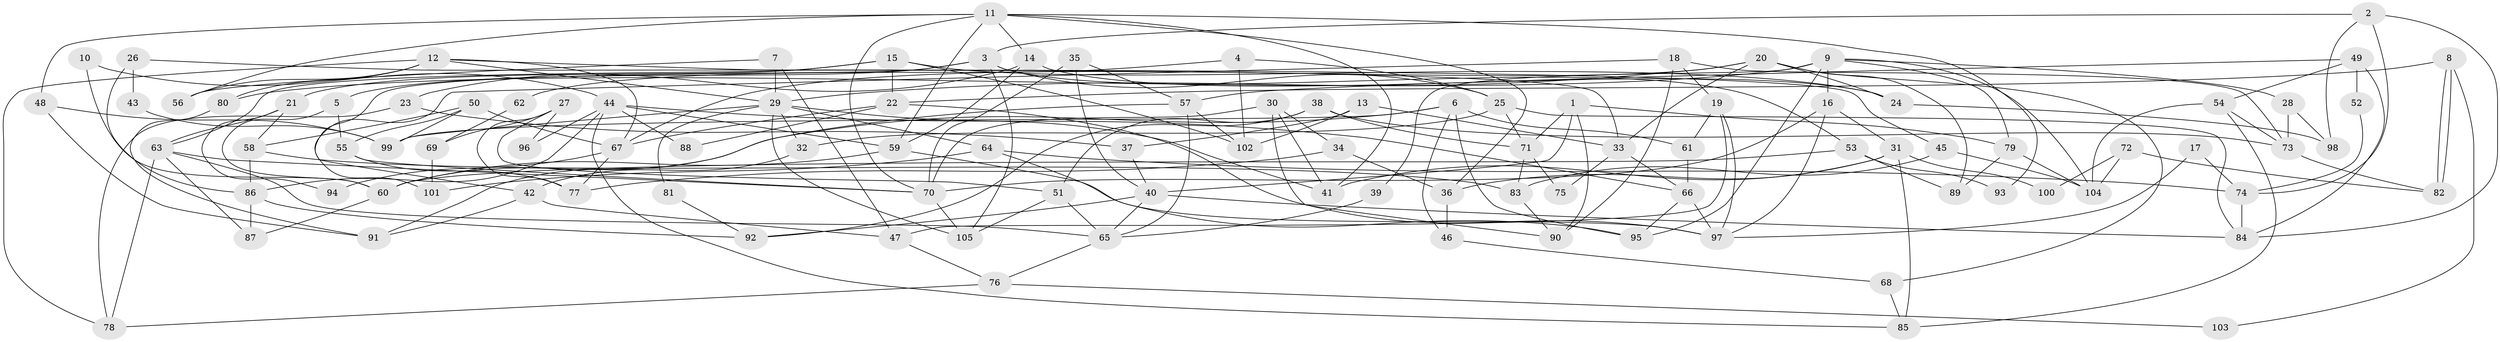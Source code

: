 // Generated by graph-tools (version 1.1) at 2025/50/03/09/25 03:50:09]
// undirected, 105 vertices, 210 edges
graph export_dot {
graph [start="1"]
  node [color=gray90,style=filled];
  1;
  2;
  3;
  4;
  5;
  6;
  7;
  8;
  9;
  10;
  11;
  12;
  13;
  14;
  15;
  16;
  17;
  18;
  19;
  20;
  21;
  22;
  23;
  24;
  25;
  26;
  27;
  28;
  29;
  30;
  31;
  32;
  33;
  34;
  35;
  36;
  37;
  38;
  39;
  40;
  41;
  42;
  43;
  44;
  45;
  46;
  47;
  48;
  49;
  50;
  51;
  52;
  53;
  54;
  55;
  56;
  57;
  58;
  59;
  60;
  61;
  62;
  63;
  64;
  65;
  66;
  67;
  68;
  69;
  70;
  71;
  72;
  73;
  74;
  75;
  76;
  77;
  78;
  79;
  80;
  81;
  82;
  83;
  84;
  85;
  86;
  87;
  88;
  89;
  90;
  91;
  92;
  93;
  94;
  95;
  96;
  97;
  98;
  99;
  100;
  101;
  102;
  103;
  104;
  105;
  1 -- 90;
  1 -- 79;
  1 -- 40;
  1 -- 71;
  2 -- 84;
  2 -- 3;
  2 -- 74;
  2 -- 98;
  3 -- 25;
  3 -- 42;
  3 -- 5;
  3 -- 53;
  3 -- 105;
  4 -- 25;
  4 -- 102;
  4 -- 62;
  5 -- 60;
  5 -- 55;
  6 -- 95;
  6 -- 61;
  6 -- 46;
  6 -- 60;
  6 -- 99;
  7 -- 29;
  7 -- 56;
  7 -- 47;
  8 -- 22;
  8 -- 82;
  8 -- 82;
  8 -- 103;
  9 -- 16;
  9 -- 79;
  9 -- 28;
  9 -- 39;
  9 -- 80;
  9 -- 95;
  9 -- 104;
  10 -- 60;
  10 -- 44;
  11 -- 70;
  11 -- 14;
  11 -- 36;
  11 -- 41;
  11 -- 48;
  11 -- 56;
  11 -- 59;
  11 -- 93;
  12 -- 33;
  12 -- 29;
  12 -- 56;
  12 -- 67;
  12 -- 78;
  12 -- 80;
  13 -- 37;
  13 -- 102;
  13 -- 33;
  14 -- 24;
  14 -- 59;
  14 -- 23;
  15 -- 21;
  15 -- 63;
  15 -- 22;
  15 -- 24;
  15 -- 102;
  16 -- 31;
  16 -- 70;
  16 -- 97;
  17 -- 74;
  17 -- 97;
  18 -- 19;
  18 -- 73;
  18 -- 90;
  18 -- 101;
  19 -- 47;
  19 -- 97;
  19 -- 61;
  20 -- 68;
  20 -- 67;
  20 -- 24;
  20 -- 29;
  20 -- 33;
  20 -- 89;
  21 -- 58;
  21 -- 63;
  21 -- 94;
  22 -- 97;
  22 -- 67;
  22 -- 88;
  23 -- 78;
  23 -- 37;
  24 -- 98;
  25 -- 84;
  25 -- 71;
  25 -- 32;
  26 -- 45;
  26 -- 86;
  26 -- 43;
  27 -- 77;
  27 -- 51;
  27 -- 69;
  27 -- 96;
  28 -- 98;
  28 -- 73;
  29 -- 99;
  29 -- 32;
  29 -- 41;
  29 -- 64;
  29 -- 81;
  29 -- 105;
  30 -- 70;
  30 -- 41;
  30 -- 34;
  30 -- 90;
  31 -- 36;
  31 -- 41;
  31 -- 85;
  31 -- 100;
  32 -- 42;
  33 -- 66;
  33 -- 75;
  34 -- 77;
  34 -- 36;
  35 -- 70;
  35 -- 40;
  35 -- 57;
  36 -- 46;
  37 -- 40;
  38 -- 73;
  38 -- 71;
  38 -- 51;
  38 -- 92;
  39 -- 65;
  40 -- 65;
  40 -- 84;
  40 -- 92;
  42 -- 91;
  42 -- 47;
  43 -- 99;
  44 -- 66;
  44 -- 59;
  44 -- 85;
  44 -- 86;
  44 -- 88;
  44 -- 96;
  45 -- 83;
  45 -- 104;
  46 -- 68;
  47 -- 76;
  48 -- 91;
  48 -- 99;
  49 -- 84;
  49 -- 57;
  49 -- 52;
  49 -- 54;
  50 -- 67;
  50 -- 99;
  50 -- 55;
  50 -- 58;
  51 -- 105;
  51 -- 65;
  52 -- 74;
  53 -- 60;
  53 -- 89;
  53 -- 93;
  54 -- 85;
  54 -- 73;
  54 -- 104;
  55 -- 70;
  55 -- 77;
  57 -- 65;
  57 -- 91;
  57 -- 102;
  58 -- 86;
  58 -- 83;
  59 -- 60;
  59 -- 97;
  60 -- 87;
  61 -- 66;
  62 -- 69;
  63 -- 78;
  63 -- 70;
  63 -- 65;
  63 -- 87;
  64 -- 95;
  64 -- 74;
  64 -- 101;
  65 -- 76;
  66 -- 97;
  66 -- 95;
  67 -- 77;
  67 -- 94;
  68 -- 85;
  69 -- 101;
  70 -- 105;
  71 -- 83;
  71 -- 75;
  72 -- 104;
  72 -- 82;
  72 -- 100;
  73 -- 82;
  74 -- 84;
  76 -- 78;
  76 -- 103;
  79 -- 104;
  79 -- 89;
  80 -- 91;
  81 -- 92;
  83 -- 90;
  86 -- 92;
  86 -- 87;
}
